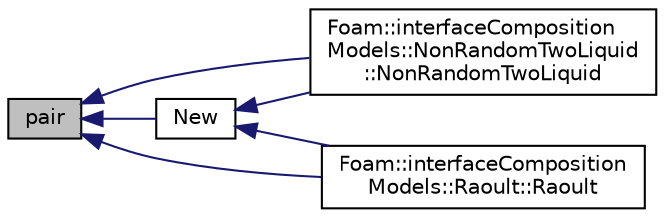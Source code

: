 digraph "pair"
{
  bgcolor="transparent";
  edge [fontname="Helvetica",fontsize="10",labelfontname="Helvetica",labelfontsize="10"];
  node [fontname="Helvetica",fontsize="10",shape=record];
  rankdir="LR";
  Node1 [label="pair",height=0.2,width=0.4,color="black", fillcolor="grey75", style="filled" fontcolor="black"];
  Node1 -> Node2 [dir="back",color="midnightblue",fontsize="10",style="solid",fontname="Helvetica"];
  Node2 [label="New",height=0.2,width=0.4,color="black",URL="$classFoam_1_1interfaceCompositionModel.html#a8835c591d8884987355f47424e1e451f"];
  Node2 -> Node3 [dir="back",color="midnightblue",fontsize="10",style="solid",fontname="Helvetica"];
  Node3 [label="Foam::interfaceComposition\lModels::NonRandomTwoLiquid\l::NonRandomTwoLiquid",height=0.2,width=0.4,color="black",URL="$classFoam_1_1interfaceCompositionModels_1_1NonRandomTwoLiquid.html#a0f569c3d9045217133e7b7a3d43d1cac",tooltip="Construct from components. "];
  Node2 -> Node4 [dir="back",color="midnightblue",fontsize="10",style="solid",fontname="Helvetica"];
  Node4 [label="Foam::interfaceComposition\lModels::Raoult::Raoult",height=0.2,width=0.4,color="black",URL="$classFoam_1_1interfaceCompositionModels_1_1Raoult.html#a3f03f8e4116aceb85dbe6ae55238566d",tooltip="Construct from components. "];
  Node1 -> Node3 [dir="back",color="midnightblue",fontsize="10",style="solid",fontname="Helvetica"];
  Node1 -> Node4 [dir="back",color="midnightblue",fontsize="10",style="solid",fontname="Helvetica"];
}

